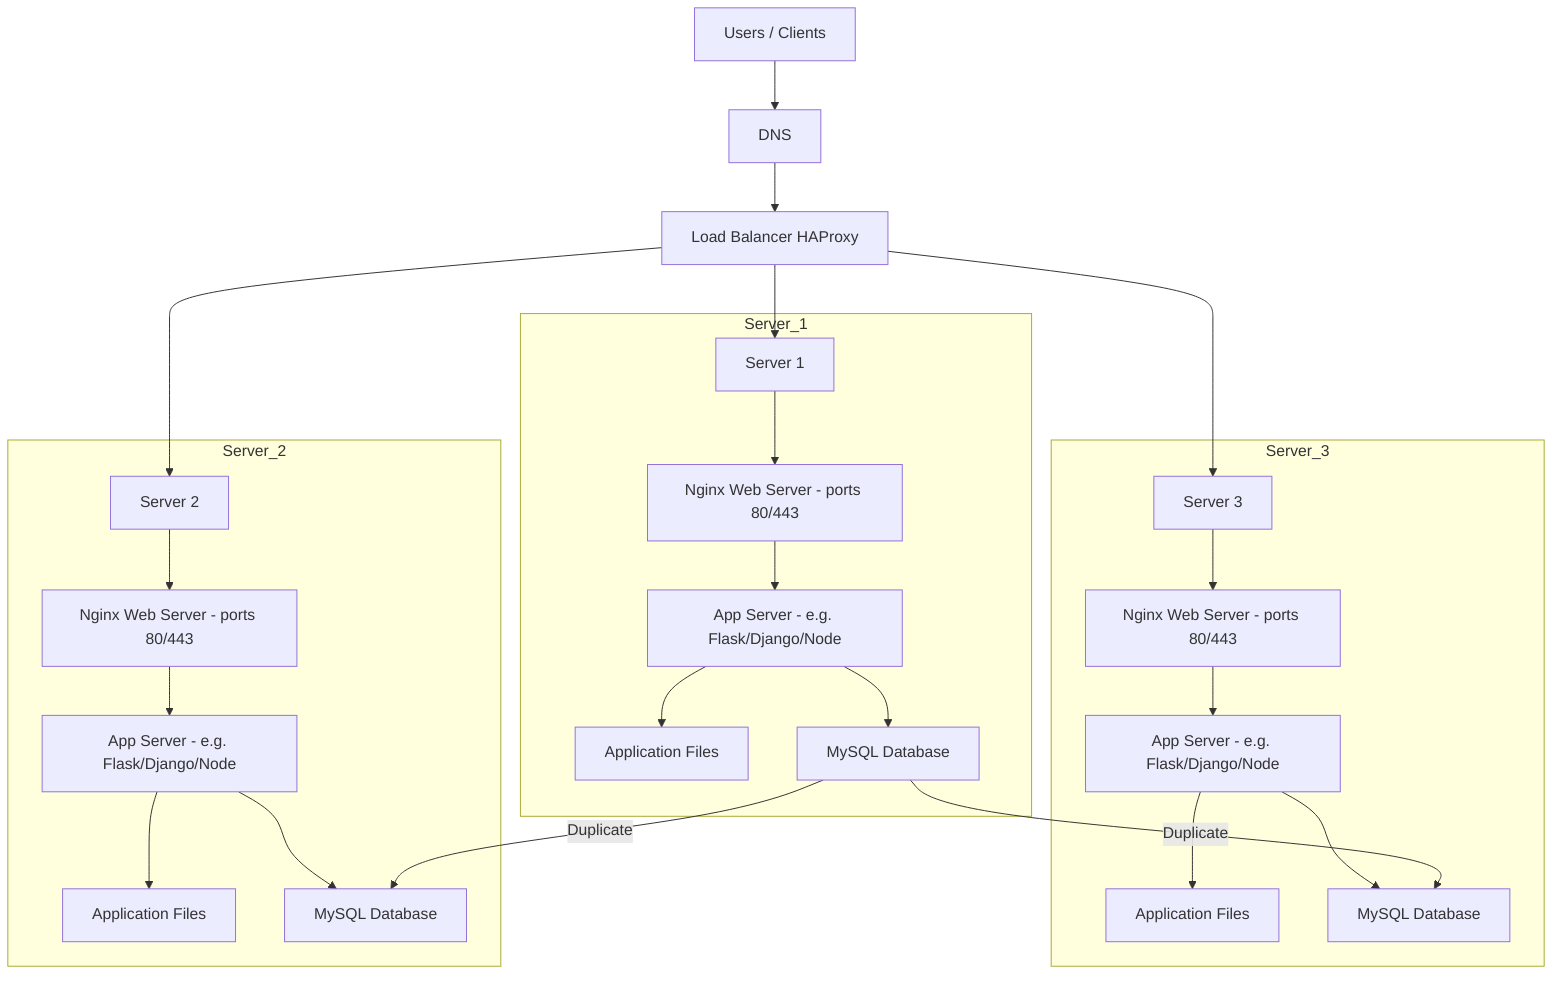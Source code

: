 ---
config:
  layout: dagre
---
flowchart TD
    subgraph Server_3
        C1 --> D1[Nginx Web Server - ports 80/443]
        D1 --> E1[App Server - e.g. Flask/Django/Node]
        E1 --> F1[Application Files]
        E1 --> G1[MySQL Database]
    end

    subgraph Server_2
        C2 --> D2[Nginx Web Server - ports 80/443]
        D2 --> E2[App Server - e.g. Flask/Django/Node]
        E2 --> F2[Application Files]
        E2 --> G2[MySQL Database]
    end

    subgraph Server_1
        C3 --> D3[Nginx Web Server - ports 80/443]
        D3 --> E3[App Server - e.g. Flask/Django/Node]
        E3 --> F3[Application Files]
        E3 --> G3[MySQL Database]
    end
    A[Users / Clients] --> B[DNS]
    B[DNS] --> C[Load Balancer HAProxy]
    C --> C1[Server 3]
    C --> C2[Server 2]
    C --> C3[Server 1]
    G3 -->|Duplicate| G2 & G1